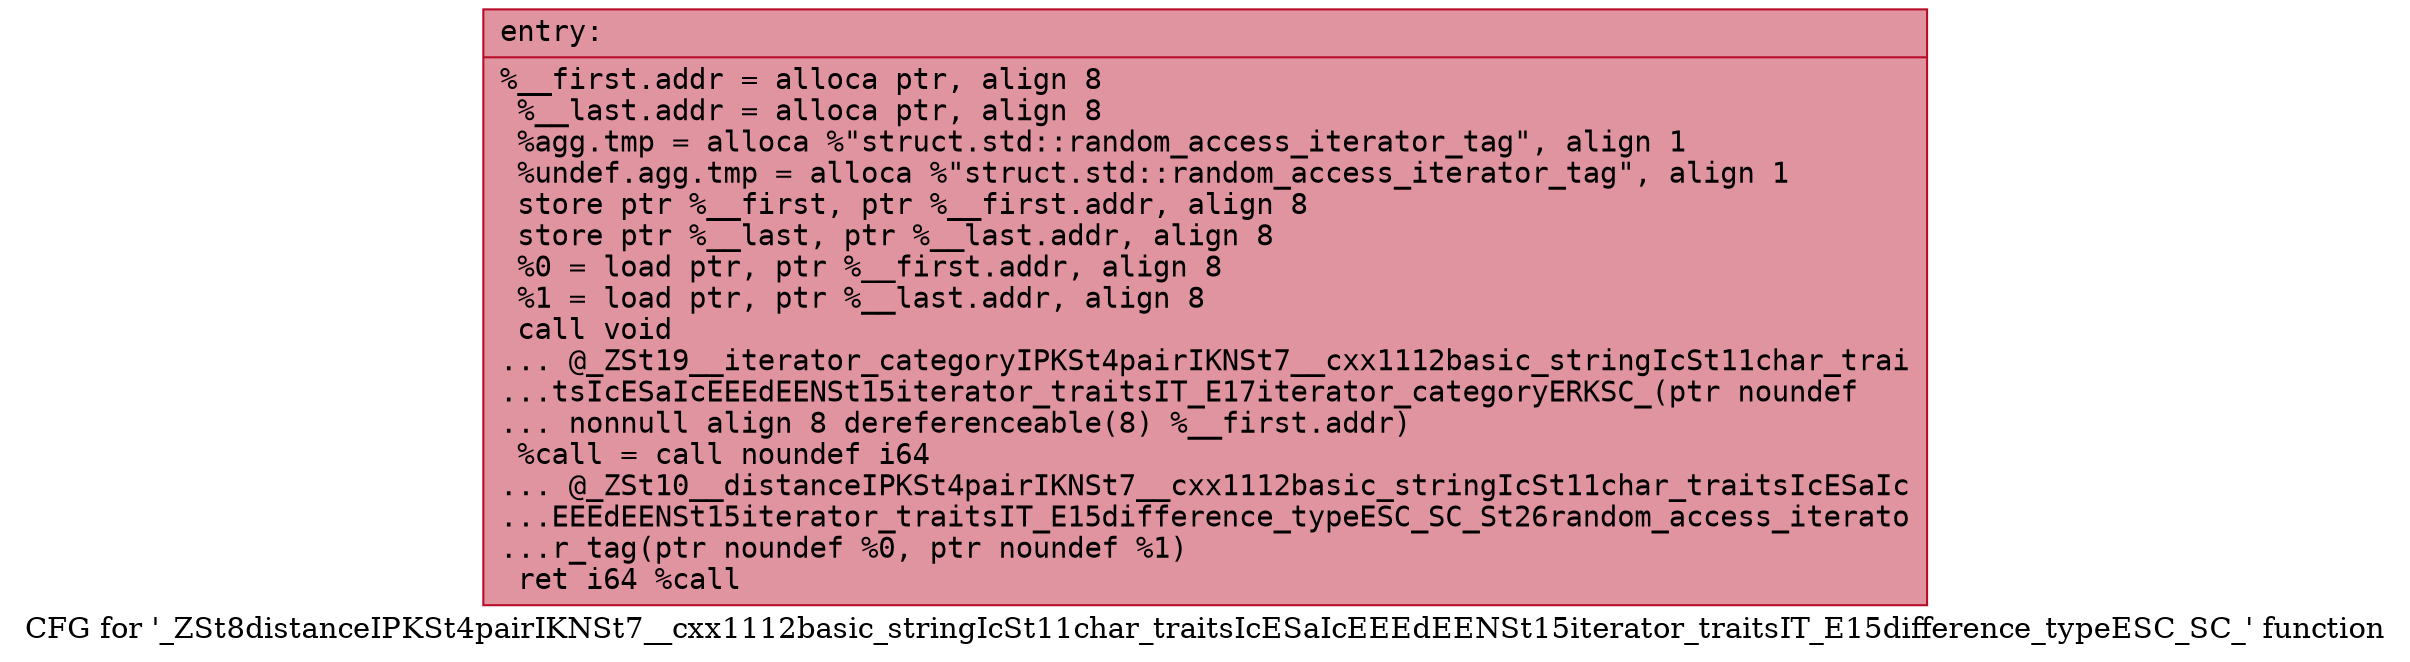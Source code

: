 digraph "CFG for '_ZSt8distanceIPKSt4pairIKNSt7__cxx1112basic_stringIcSt11char_traitsIcESaIcEEEdEENSt15iterator_traitsIT_E15difference_typeESC_SC_' function" {
	label="CFG for '_ZSt8distanceIPKSt4pairIKNSt7__cxx1112basic_stringIcSt11char_traitsIcESaIcEEEdEENSt15iterator_traitsIT_E15difference_typeESC_SC_' function";

	Node0x556bfe9c7b80 [shape=record,color="#b70d28ff", style=filled, fillcolor="#b70d2870" fontname="Courier",label="{entry:\l|  %__first.addr = alloca ptr, align 8\l  %__last.addr = alloca ptr, align 8\l  %agg.tmp = alloca %\"struct.std::random_access_iterator_tag\", align 1\l  %undef.agg.tmp = alloca %\"struct.std::random_access_iterator_tag\", align 1\l  store ptr %__first, ptr %__first.addr, align 8\l  store ptr %__last, ptr %__last.addr, align 8\l  %0 = load ptr, ptr %__first.addr, align 8\l  %1 = load ptr, ptr %__last.addr, align 8\l  call void\l... @_ZSt19__iterator_categoryIPKSt4pairIKNSt7__cxx1112basic_stringIcSt11char_trai\l...tsIcESaIcEEEdEENSt15iterator_traitsIT_E17iterator_categoryERKSC_(ptr noundef\l... nonnull align 8 dereferenceable(8) %__first.addr)\l  %call = call noundef i64\l... @_ZSt10__distanceIPKSt4pairIKNSt7__cxx1112basic_stringIcSt11char_traitsIcESaIc\l...EEEdEENSt15iterator_traitsIT_E15difference_typeESC_SC_St26random_access_iterato\l...r_tag(ptr noundef %0, ptr noundef %1)\l  ret i64 %call\l}"];
}
